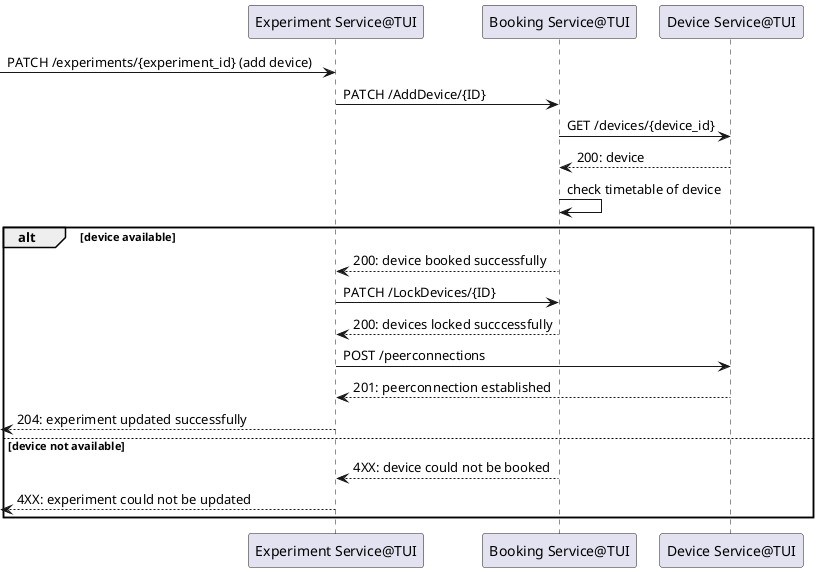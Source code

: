 @startuml ExperimentAddDevice
[-> "Experiment Service@TUI": PATCH /experiments/{experiment_id} (add device)
"Experiment Service@TUI" -> "Booking Service@TUI": PATCH /AddDevice/{ID}
"Booking Service@TUI" -> "Device Service@TUI": GET /devices/{device_id}
"Device Service@TUI" --> "Booking Service@TUI": 200: device
"Booking Service@TUI" -> "Booking Service@TUI": check timetable of device

alt device available

    "Booking Service@TUI" --> "Experiment Service@TUI": 200: device booked successfully
    "Experiment Service@TUI" -> "Booking Service@TUI": PATCH /LockDevices/{ID}
    "Booking Service@TUI" --> "Experiment Service@TUI": 200: devices locked succcessfully
    "Experiment Service@TUI" -> "Device Service@TUI": POST /peerconnections
    "Device Service@TUI" --> "Experiment Service@TUI": 201: peerconnection established
    "Experiment Service@TUI" -->[: 204: experiment updated successfully

else device not available

    "Booking Service@TUI" --> "Experiment Service@TUI": 4XX: device could not be booked  
    "Experiment Service@TUI" -->[: 4XX: experiment could not be updated

end

@enduml